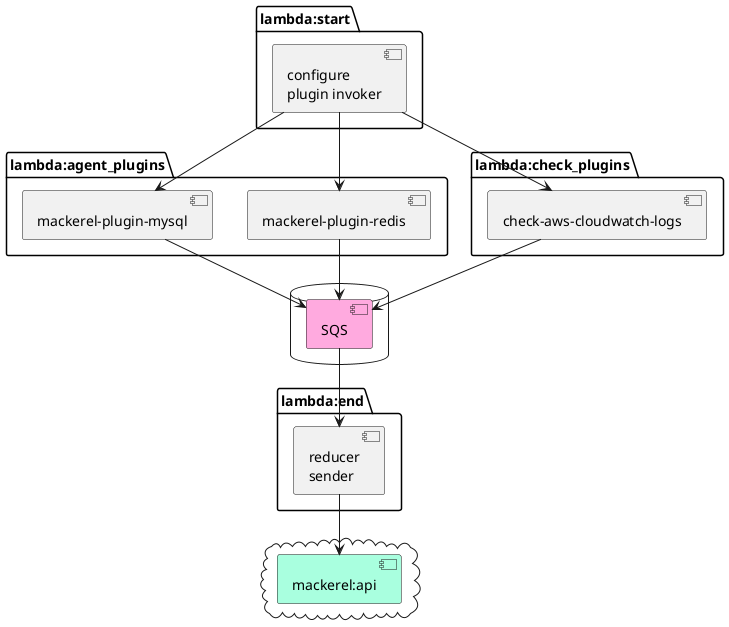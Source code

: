 @startuml

package "lambda:start" {
    start as [configure\nplugin invoker]
}

package "lambda:agent_plugins" {
    plugin1 as [mackerel-plugin-redis]
    plugin2 as [mackerel-plugin-mysql]
}

package "lambda:check_plugins"{
    plugin3 as [check-aws-cloudwatch-logs]
}

database {
   sqs as [SQS] #FFAADF
}

package "lambda:end" {
    end as [reducer\nsender]
}

cloud {
  mackerel as [mackerel:api]  #A9FFDF
}

start --> plugin1
start --> plugin2
start --> plugin3

plugin1 --> sqs
plugin2 --> sqs
plugin3 --> sqs


sqs --> end

end --> mackerel

@enduml
